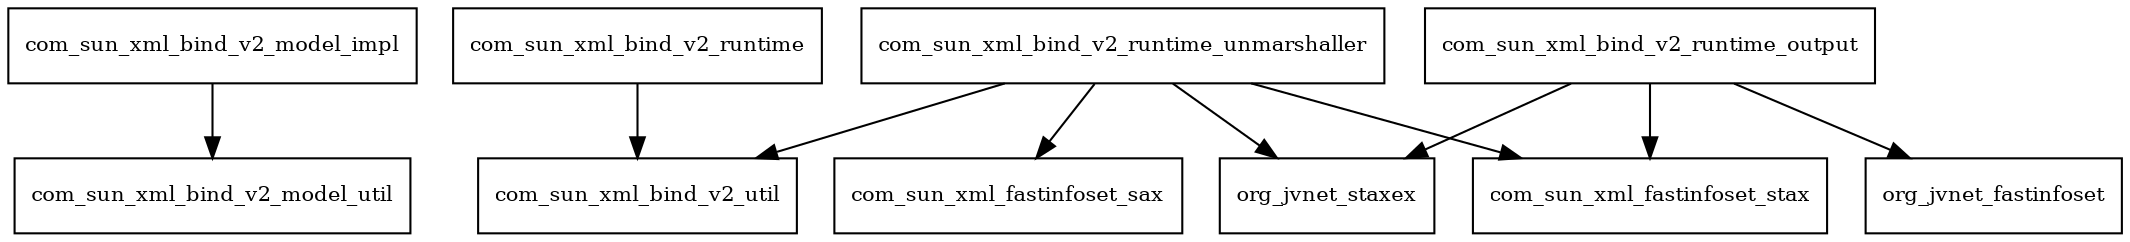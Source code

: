 digraph jaxb_impl_2_2_11_package_dependencies {
  node [shape = box, fontsize=10.0];
  com_sun_xml_bind_v2_model_impl -> com_sun_xml_bind_v2_model_util;
  com_sun_xml_bind_v2_runtime -> com_sun_xml_bind_v2_util;
  com_sun_xml_bind_v2_runtime_output -> com_sun_xml_fastinfoset_stax;
  com_sun_xml_bind_v2_runtime_output -> org_jvnet_fastinfoset;
  com_sun_xml_bind_v2_runtime_output -> org_jvnet_staxex;
  com_sun_xml_bind_v2_runtime_unmarshaller -> com_sun_xml_bind_v2_util;
  com_sun_xml_bind_v2_runtime_unmarshaller -> com_sun_xml_fastinfoset_sax;
  com_sun_xml_bind_v2_runtime_unmarshaller -> com_sun_xml_fastinfoset_stax;
  com_sun_xml_bind_v2_runtime_unmarshaller -> org_jvnet_staxex;
}
